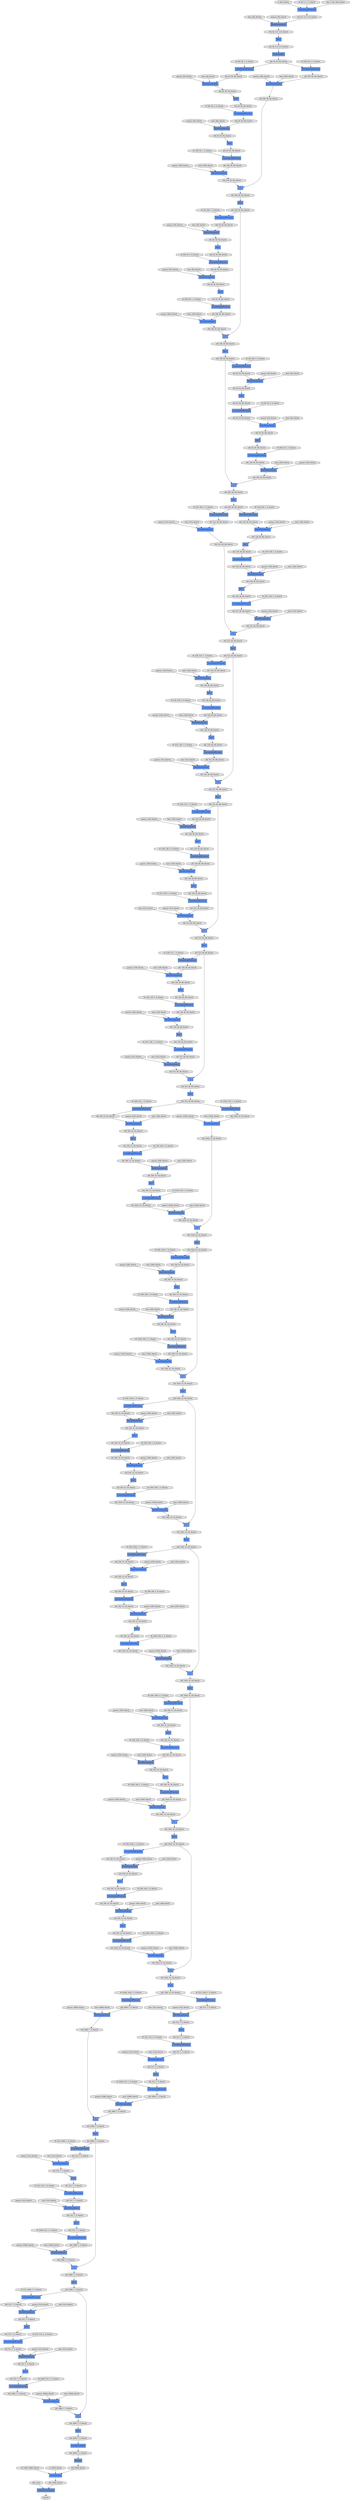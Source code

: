 digraph graphname{rankdir=TB;47402238967888 [label="(64, 512, 28, 28), float32",shape="octagon",fillcolor="#E0E0E0",style="filled"];47402238836816 [label="(64, 512, 28, 28), float32",shape="octagon",fillcolor="#E0E0E0",style="filled"];47402238967952 [label="(64, 256, 14, 14), float32",shape="octagon",fillcolor="#E0E0E0",style="filled"];47402238836880 [label="(64, 128, 28, 28), float32",shape="octagon",fillcolor="#E0E0E0",style="filled"];47400893317328 [label="W: (512, 2048, 1, 1), float32",shape="octagon",fillcolor="#E0E0E0",style="filled"];47402238836944 [label="BatchNormalization",shape="record",fillcolor="#6495ED",style="filled"];47400550269136 [label="W: (512, 256, 1, 1), float32",shape="octagon",fillcolor="#E0E0E0",style="filled"];47400893153552 [label="beta: (512), float32",shape="octagon",fillcolor="#E0E0E0",style="filled"];47402238968144 [label="(64, 512, 28, 28), float32",shape="octagon",fillcolor="#E0E0E0",style="filled"];47402238837072 [label="(64, 128, 28, 28), float32",shape="octagon",fillcolor="#E0E0E0",style="filled"];47402239132048 [label="BatchNormalization",shape="record",fillcolor="#6495ED",style="filled"];47402239132112 [label="(64, 512, 7, 7), float32",shape="octagon",fillcolor="#E0E0E0",style="filled"];47402238837200 [label="ReLU",shape="record",fillcolor="#6495ED",style="filled"];47402238837264 [label="(64, 512, 28, 28), float32",shape="octagon",fillcolor="#E0E0E0",style="filled"];47402239132240 [label="Convolution2DFunction",shape="record",fillcolor="#6495ED",style="filled"];47402189685328 [label="ReLU",shape="record",fillcolor="#6495ED",style="filled"];47402239132368 [label="(64, 512, 7, 7), float32",shape="octagon",fillcolor="#E0E0E0",style="filled"];47400893317840 [label="gamma: (512), float32",shape="octagon",fillcolor="#E0E0E0",style="filled"];47400550269648 [label="gamma: (512), float32",shape="octagon",fillcolor="#E0E0E0",style="filled"];47402238968592 [label="BatchNormalization",shape="record",fillcolor="#6495ED",style="filled"];47400893154064 [label="W: (128, 512, 1, 1), float32",shape="octagon",fillcolor="#E0E0E0",style="filled"];47402238771984 [label="(64, 256, 56, 56), float32",shape="octagon",fillcolor="#E0E0E0",style="filled"];47402238968656 [label="(64, 256, 14, 14), float32",shape="octagon",fillcolor="#E0E0E0",style="filled"];47402238837584 [label="BatchNormalization",shape="record",fillcolor="#6495ED",style="filled"];47402238772048 [label="BatchNormalization",shape="record",fillcolor="#6495ED",style="filled"];47402238968784 [label="Convolution2DFunction",shape="record",fillcolor="#6495ED",style="filled"];47402238837712 [label="(64, 512, 28, 28), float32",shape="octagon",fillcolor="#E0E0E0",style="filled"];47402238772176 [label="(64, 64, 56, 56), float32",shape="octagon",fillcolor="#E0E0E0",style="filled"];47400893318160 [label="beta: (512), float32",shape="octagon",fillcolor="#E0E0E0",style="filled"];47402238837776 [label="(64, 128, 28, 28), float32",shape="octagon",fillcolor="#E0E0E0",style="filled"];47400550269968 [label="beta: (512), float32",shape="octagon",fillcolor="#E0E0E0",style="filled"];47402238772240 [label="(64, 256, 56, 56), float32",shape="octagon",fillcolor="#E0E0E0",style="filled"];47402238968912 [label="(64, 256, 14, 14), float32",shape="octagon",fillcolor="#E0E0E0",style="filled"];47402238837840 [label="BatchNormalization",shape="record",fillcolor="#6495ED",style="filled"];47402238772304 [label="(64, 256, 56, 56), float32",shape="octagon",fillcolor="#E0E0E0",style="filled"];47402239132816 [label="(64, 512, 7, 7), float32",shape="octagon",fillcolor="#E0E0E0",style="filled"];47400893154576 [label="gamma: (128), float32",shape="octagon",fillcolor="#E0E0E0",style="filled"];47400893318480 [label="W: (512, 512, 3, 3), float32",shape="octagon",fillcolor="#E0E0E0",style="filled"];47402238838096 [label="Convolution2DFunction",shape="record",fillcolor="#6495ED",style="filled"];47402238772624 [label="ReLU",shape="record",fillcolor="#6495ED",style="filled"];47402238838160 [label="(64, 512, 28, 28), float32",shape="octagon",fillcolor="#E0E0E0",style="filled"];47402238969296 [label="ReLU",shape="record",fillcolor="#6495ED",style="filled"];47402238838224 [label="ReLU",shape="record",fillcolor="#6495ED",style="filled"];47402238969360 [label="(64, 256, 14, 14), float32",shape="octagon",fillcolor="#E0E0E0",style="filled"];47400550270480 [label="W: (128, 512, 1, 1), float32",shape="octagon",fillcolor="#E0E0E0",style="filled"];47402238838288 [label="(64, 512, 28, 28), float32",shape="octagon",fillcolor="#E0E0E0",style="filled"];47400893154896 [label="beta: (128), float32",shape="octagon",fillcolor="#E0E0E0",style="filled"];47402238772816 [label="BatchNormalization",shape="record",fillcolor="#6495ED",style="filled"];47402238838416 [label="Convolution2DFunction",shape="record",fillcolor="#6495ED",style="filled"];47402238772880 [label="(64, 64, 56, 56), float32",shape="octagon",fillcolor="#E0E0E0",style="filled"];47402238838480 [label="(64, 512, 28, 28), float32",shape="octagon",fillcolor="#E0E0E0",style="filled"];47402238772944 [label="Convolution2DFunction",shape="record",fillcolor="#6495ED",style="filled"];47402239133456 [label="BatchNormalization",shape="record",fillcolor="#6495ED",style="filled"];47402238838544 [label="Convolution2DFunction",shape="record",fillcolor="#6495ED",style="filled"];47402238773008 [label="BatchNormalization",shape="record",fillcolor="#6495ED",style="filled"];47402239133520 [label="(64, 512, 7, 7), float32",shape="octagon",fillcolor="#E0E0E0",style="filled"];47400893318992 [label="gamma: (512), float32",shape="octagon",fillcolor="#E0E0E0",style="filled"];47402238969744 [label="ReLU",shape="record",fillcolor="#6495ED",style="filled"];47400893155216 [label="W: (128, 128, 3, 3), float32",shape="octagon",fillcolor="#E0E0E0",style="filled"];47402238773200 [label="ReLU",shape="record",fillcolor="#6495ED",style="filled"];47400550270992 [label="gamma: (128), float32",shape="octagon",fillcolor="#E0E0E0",style="filled"];47402238773264 [label="(64, 128, 28, 28), float32",shape="octagon",fillcolor="#E0E0E0",style="filled"];47402239133776 [label="(64, 512, 7, 7), float32",shape="octagon",fillcolor="#E0E0E0",style="filled"];47402238511184 [label="ReLU",shape="record",fillcolor="#6495ED",style="filled"];47400893319312 [label="beta: (512), float32",shape="octagon",fillcolor="#E0E0E0",style="filled"];47402238773392 [label="ReLU",shape="record",fillcolor="#6495ED",style="filled"];47402238970000 [label="BatchNormalization",shape="record",fillcolor="#6495ED",style="filled"];47402238838928 [label="(64, 128, 28, 28), float32",shape="octagon",fillcolor="#E0E0E0",style="filled"];47402238970064 [label="(64, 256, 14, 14), float32",shape="octagon",fillcolor="#E0E0E0",style="filled"];47402238838992 [label="ReLU",shape="record",fillcolor="#6495ED",style="filled"];47402238773456 [label="Convolution2DFunction",shape="record",fillcolor="#6495ED",style="filled"];47402238839056 [label="(64, 128, 28, 28), float32",shape="octagon",fillcolor="#E0E0E0",style="filled"];47402238773520 [label="(64, 256, 56, 56), float32",shape="octagon",fillcolor="#E0E0E0",style="filled"];47402238970192 [label="Convolution2DFunction",shape="record",fillcolor="#6495ED",style="filled"];47400550271312 [label="beta: (128), float32",shape="octagon",fillcolor="#E0E0E0",style="filled"];47402239134096 [label="ReLU",shape="record",fillcolor="#6495ED",style="filled"];47400893155728 [label="gamma: (128), float32",shape="octagon",fillcolor="#E0E0E0",style="filled"];47402238839184 [label="(64, 128, 28, 28), float32",shape="octagon",fillcolor="#E0E0E0",style="filled"];47402239134160 [label="(64, 2048, 7, 7), float32",shape="octagon",fillcolor="#E0E0E0",style="filled"];47400893319632 [label="W: (2048, 512, 1, 1), float32",shape="octagon",fillcolor="#E0E0E0",style="filled"];47402238970320 [label="(64, 256, 14, 14), float32",shape="octagon",fillcolor="#E0E0E0",style="filled"];47402238839248 [label="_ + _",shape="record",fillcolor="#6495ED",style="filled"];47402238839312 [label="ReLU",shape="record",fillcolor="#6495ED",style="filled"];47402239134288 [label="(64, 2048, 7, 7), float32",shape="octagon",fillcolor="#E0E0E0",style="filled"];47402238839376 [label="BatchNormalization",shape="record",fillcolor="#6495ED",style="filled"];47400550271632 [label="W: (128, 128, 3, 3), float32",shape="octagon",fillcolor="#E0E0E0",style="filled"];47400893156048 [label="beta: (128), float32",shape="octagon",fillcolor="#E0E0E0",style="filled"];47402238970640 [label="BatchNormalization",shape="record",fillcolor="#6495ED",style="filled"];47402238774032 [label="BatchNormalization",shape="record",fillcolor="#6495ED",style="filled"];47402238970704 [label="(64, 1024, 14, 14), float32",shape="octagon",fillcolor="#E0E0E0",style="filled"];47402238839632 [label="Convolution2DFunction",shape="record",fillcolor="#6495ED",style="filled"];47402238774096 [label="(64, 64, 56, 56), float32",shape="octagon",fillcolor="#E0E0E0",style="filled"];47402238839696 [label="(64, 128, 28, 28), float32",shape="octagon",fillcolor="#E0E0E0",style="filled"];47402238774160 [label="BatchNormalization",shape="record",fillcolor="#6495ED",style="filled"];47400893320144 [label="gamma: (2048), float32",shape="octagon",fillcolor="#E0E0E0",style="filled"];47402238839760 [label="(64, 512, 28, 28), float32",shape="octagon",fillcolor="#E0E0E0",style="filled"];47402238970896 [label="Convolution2DFunction",shape="record",fillcolor="#6495ED",style="filled"];47400893156368 [label="W: (512, 128, 1, 1), float32",shape="octagon",fillcolor="#E0E0E0",style="filled"];47402238839824 [label="(64, 128, 28, 28), float32",shape="octagon",fillcolor="#E0E0E0",style="filled"];47402238774288 [label="Convolution2DFunction",shape="record",fillcolor="#6495ED",style="filled"];47402239134864 [label="(64, 2048, 7, 7), float32",shape="octagon",fillcolor="#E0E0E0",style="filled"];47402238839952 [label="(64, 512, 28, 28), float32",shape="octagon",fillcolor="#E0E0E0",style="filled"];47400550272144 [label="gamma: (128), float32",shape="octagon",fillcolor="#E0E0E0",style="filled"];47402238774416 [label="(64, 128, 28, 28), float32",shape="octagon",fillcolor="#E0E0E0",style="filled"];47402238971088 [label="Convolution2DFunction",shape="record",fillcolor="#6495ED",style="filled"];47402238840016 [label="ReLU",shape="record",fillcolor="#6495ED",style="filled"];47400893320464 [label="beta: (2048), float32",shape="octagon",fillcolor="#E0E0E0",style="filled"];47402238840080 [label="BatchNormalization",shape="record",fillcolor="#6495ED",style="filled"];47402238774608 [label="_ + _",shape="record",fillcolor="#6495ED",style="filled"];47402238774672 [label="(64, 128, 28, 28), float32",shape="octagon",fillcolor="#E0E0E0",style="filled"];47402238971344 [label="ReLU",shape="record",fillcolor="#6495ED",style="filled"];47400550272464 [label="beta: (128), float32",shape="octagon",fillcolor="#E0E0E0",style="filled"];47402238971408 [label="(64, 1024, 14, 14), float32",shape="octagon",fillcolor="#E0E0E0",style="filled"];47400893156880 [label="gamma: (512), float32",shape="octagon",fillcolor="#E0E0E0",style="filled"];47402238840336 [label="Convolution2DFunction",shape="record",fillcolor="#6495ED",style="filled"];47402238840400 [label="(64, 512, 28, 28), float32",shape="octagon",fillcolor="#E0E0E0",style="filled"];47402238774864 [label="(64, 64, 56, 56), float32",shape="octagon",fillcolor="#E0E0E0",style="filled"];47402238971536 [label="(64, 1024, 14, 14), float32",shape="octagon",fillcolor="#E0E0E0",style="filled"];47402238774928 [label="(64, 128, 28, 28), float32",shape="octagon",fillcolor="#E0E0E0",style="filled"];47402239135440 [label="(64, 2048, 7, 7), float32",shape="octagon",fillcolor="#E0E0E0",style="filled"];47402238971600 [label="_ + _",shape="record",fillcolor="#6495ED",style="filled"];47402238840528 [label="(64, 128, 28, 28), float32",shape="octagon",fillcolor="#E0E0E0",style="filled"];47402238774992 [label="ReLU",shape="record",fillcolor="#6495ED",style="filled"];47400893320976 [label="W: (512, 2048, 1, 1), float32",shape="octagon",fillcolor="#E0E0E0",style="filled"];47402238840592 [label="ReLU",shape="record",fillcolor="#6495ED",style="filled"];47400550272784 [label="W: (512, 128, 1, 1), float32",shape="octagon",fillcolor="#E0E0E0",style="filled"];47402238971728 [label="BatchNormalization",shape="record",fillcolor="#6495ED",style="filled"];47400893157200 [label="beta: (512), float32",shape="octagon",fillcolor="#E0E0E0",style="filled"];47402238840656 [label="(64, 512, 28, 28), float32",shape="octagon",fillcolor="#E0E0E0",style="filled"];47402239135632 [label="(64, 2048, 1, 1), float32",shape="octagon",fillcolor="#E0E0E0",style="filled"];47402238840720 [label="Convolution2DFunction",shape="record",fillcolor="#6495ED",style="filled"];47402238775184 [label="(64, 64, 56, 56), float32",shape="octagon",fillcolor="#E0E0E0",style="filled"];47402238840784 [label="_ + _",shape="record",fillcolor="#6495ED",style="filled"];47400893255760 [label="W: (256, 1024, 1, 1), float32",shape="octagon",fillcolor="#E0E0E0",style="filled"];47402239070352 [label="(64, 256, 14, 14), float32",shape="octagon",fillcolor="#E0E0E0",style="filled"];47402239037712 [label="(64, 1024, 14, 14), float32",shape="octagon",fillcolor="#E0E0E0",style="filled"];47402239070608 [label="(64, 256, 14, 14), float32",shape="octagon",fillcolor="#E0E0E0",style="filled"];47402239037840 [label="(64, 1024, 14, 14), float32",shape="octagon",fillcolor="#E0E0E0",style="filled"];47400893190544 [label="gamma: (1024), float32",shape="octagon",fillcolor="#E0E0E0",style="filled"];47400893256272 [label="gamma: (256), float32",shape="octagon",fillcolor="#E0E0E0",style="filled"];47400893190864 [label="beta: (1024), float32",shape="octagon",fillcolor="#E0E0E0",style="filled"];47402239070992 [label="(64, 1024, 14, 14), float32",shape="octagon",fillcolor="#E0E0E0",style="filled"];47402239071120 [label="(64, 1024, 14, 14), float32",shape="octagon",fillcolor="#E0E0E0",style="filled"];47400893256592 [label="beta: (256), float32",shape="octagon",fillcolor="#E0E0E0",style="filled"];47402239071184 [label="ReLU",shape="record",fillcolor="#6495ED",style="filled"];47402239038416 [label="(64, 1024, 14, 14), float32",shape="octagon",fillcolor="#E0E0E0",style="filled"];47402239071312 [label="BatchNormalization",shape="record",fillcolor="#6495ED",style="filled"];47402239071376 [label="BatchNormalization",shape="record",fillcolor="#6495ED",style="filled"];47400893256912 [label="W: (256, 256, 3, 3), float32",shape="octagon",fillcolor="#E0E0E0",style="filled"];47400893191376 [label="W: (256, 1024, 1, 1), float32",shape="octagon",fillcolor="#E0E0E0",style="filled"];47402239071632 [label="BatchNormalization",shape="record",fillcolor="#6495ED",style="filled"];47402239071696 [label="(64, 1024, 14, 14), float32",shape="octagon",fillcolor="#E0E0E0",style="filled"];47402239038928 [label="ReLU",shape="record",fillcolor="#6495ED",style="filled"];47402239038992 [label="(64, 1024, 14, 14), float32",shape="octagon",fillcolor="#E0E0E0",style="filled"];47402239039120 [label="Convolution2DFunction",shape="record",fillcolor="#6495ED",style="filled"];47400893257424 [label="gamma: (256), float32",shape="octagon",fillcolor="#E0E0E0",style="filled"];47400893191888 [label="gamma: (256), float32",shape="octagon",fillcolor="#E0E0E0",style="filled"];47402239039248 [label="(64, 256, 14, 14), float32",shape="octagon",fillcolor="#E0E0E0",style="filled"];47402239072208 [label="Convolution2DFunction",shape="record",fillcolor="#6495ED",style="filled"];47402239072272 [label="(64, 1024, 14, 14), float32",shape="octagon",fillcolor="#E0E0E0",style="filled"];47400893257744 [label="beta: (256), float32",shape="octagon",fillcolor="#E0E0E0",style="filled"];47400893192208 [label="beta: (256), float32",shape="octagon",fillcolor="#E0E0E0",style="filled"];47402239039632 [label="BatchNormalization",shape="record",fillcolor="#6495ED",style="filled"];47402239072464 [label="(64, 256, 14, 14), float32",shape="octagon",fillcolor="#E0E0E0",style="filled"];47400893192528 [label="W: (256, 256, 3, 3), float32",shape="octagon",fillcolor="#E0E0E0",style="filled"];47400893258064 [label="W: (1024, 256, 1, 1), float32",shape="octagon",fillcolor="#E0E0E0",style="filled"];47402239039888 [label="Convolution2DFunction",shape="record",fillcolor="#6495ED",style="filled"];47402239039952 [label="(64, 256, 14, 14), float32",shape="octagon",fillcolor="#E0E0E0",style="filled"];47402239072784 [label="Convolution2DFunction",shape="record",fillcolor="#6495ED",style="filled"];47402239040080 [label="_ + _",shape="record",fillcolor="#6495ED",style="filled"];47402239040208 [label="(64, 256, 14, 14), float32",shape="octagon",fillcolor="#E0E0E0",style="filled"];47402239073040 [label="ReLU",shape="record",fillcolor="#6495ED",style="filled"];47402239073104 [label="(64, 256, 14, 14), float32",shape="octagon",fillcolor="#E0E0E0",style="filled"];47400893258576 [label="gamma: (1024), float32",shape="octagon",fillcolor="#E0E0E0",style="filled"];47400893193040 [label="gamma: (256), float32",shape="octagon",fillcolor="#E0E0E0",style="filled"];47402239073232 [label="_ + _",shape="record",fillcolor="#6495ED",style="filled"];47402239073360 [label="(64, 256, 14, 14), float32",shape="octagon",fillcolor="#E0E0E0",style="filled"];47402239040592 [label="ReLU",shape="record",fillcolor="#6495ED",style="filled"];47400893258896 [label="beta: (1024), float32",shape="octagon",fillcolor="#E0E0E0",style="filled"];47402239040656 [label="(64, 256, 14, 14), float32",shape="octagon",fillcolor="#E0E0E0",style="filled"];47400893193360 [label="beta: (256), float32",shape="octagon",fillcolor="#E0E0E0",style="filled"];47402239073744 [label="ReLU",shape="record",fillcolor="#6495ED",style="filled"];47400893193680 [label="W: (1024, 256, 1, 1), float32",shape="octagon",fillcolor="#E0E0E0",style="filled"];47402239073808 [label="(64, 256, 14, 14), float32",shape="octagon",fillcolor="#E0E0E0",style="filled"];47402239041040 [label="BatchNormalization",shape="record",fillcolor="#6495ED",style="filled"];47400893259472 [label="W: (256, 1024, 1, 1), float32",shape="octagon",fillcolor="#E0E0E0",style="filled"];47402239041296 [label="Convolution2DFunction",shape="record",fillcolor="#6495ED",style="filled"];47402239041360 [label="(64, 256, 14, 14), float32",shape="octagon",fillcolor="#E0E0E0",style="filled"];47402239074192 [label="Convolution2DFunction",shape="record",fillcolor="#6495ED",style="filled"];47400893194192 [label="gamma: (1024), float32",shape="octagon",fillcolor="#E0E0E0",style="filled"];47400550146256 [label="beta: (64), float32",shape="octagon",fillcolor="#E0E0E0",style="filled"];47402238943632 [label="(64, 128, 28, 28), float32",shape="octagon",fillcolor="#E0E0E0",style="filled"];47402238943760 [label="(64, 128, 28, 28), float32",shape="octagon",fillcolor="#E0E0E0",style="filled"];47402238943888 [label="(64, 128, 28, 28), float32",shape="octagon",fillcolor="#E0E0E0",style="filled"];47400550146832 [label="W: (64, 64, 1, 1), float32",shape="octagon",fillcolor="#E0E0E0",style="filled"];47402238944336 [label="BatchNormalization",shape="record",fillcolor="#6495ED",style="filled"];47402238944400 [label="(64, 128, 28, 28), float32",shape="octagon",fillcolor="#E0E0E0",style="filled"];47400550147216 [label="gamma: (64), float32",shape="octagon",fillcolor="#E0E0E0",style="filled"];47402238944464 [label="(64, 512, 28, 28), float32",shape="octagon",fillcolor="#E0E0E0",style="filled"];47402238944528 [label="(64, 128, 28, 28), float32",shape="octagon",fillcolor="#E0E0E0",style="filled"];47402238944656 [label="(64, 512, 28, 28), float32",shape="octagon",fillcolor="#E0E0E0",style="filled"];47402238944720 [label="BatchNormalization",shape="record",fillcolor="#6495ED",style="filled"];47400550147536 [label="beta: (64), float32",shape="octagon",fillcolor="#E0E0E0",style="filled"];47402238944784 [label="BatchNormalization",shape="record",fillcolor="#6495ED",style="filled"];47400327030352 [label="LinearFunction",shape="record",fillcolor="#6495ED",style="filled"];47402238945040 [label="Convolution2DFunction",shape="record",fillcolor="#6495ED",style="filled"];47400550147856 [label="W: (64, 64, 3, 3), float32",shape="octagon",fillcolor="#E0E0E0",style="filled"];47402238945104 [label="(64, 512, 28, 28), float32",shape="octagon",fillcolor="#E0E0E0",style="filled"];47402238945232 [label="(64, 128, 28, 28), float32",shape="octagon",fillcolor="#E0E0E0",style="filled"];47402238945296 [label="Convolution2DFunction",shape="record",fillcolor="#6495ED",style="filled"];47402238945360 [label="(64, 512, 28, 28), float32",shape="octagon",fillcolor="#E0E0E0",style="filled"];47402238945488 [label="ReLU",shape="record",fillcolor="#6495ED",style="filled"];47402238945552 [label="Convolution2DFunction",shape="record",fillcolor="#6495ED",style="filled"];47400550148368 [label="gamma: (64), float32",shape="octagon",fillcolor="#E0E0E0",style="filled"];47402238945808 [label="Convolution2DFunction",shape="record",fillcolor="#6495ED",style="filled"];47402238945872 [label="(64, 128, 28, 28), float32",shape="octagon",fillcolor="#E0E0E0",style="filled"];47400550148688 [label="beta: (64), float32",shape="octagon",fillcolor="#E0E0E0",style="filled"];47402238945936 [label="ReLU",shape="record",fillcolor="#6495ED",style="filled"];47402238946000 [label="(64, 128, 28, 28), float32",shape="octagon",fillcolor="#E0E0E0",style="filled"];47402238946128 [label="(64, 128, 28, 28), float32",shape="octagon",fillcolor="#E0E0E0",style="filled"];47402238946192 [label="_ + _",shape="record",fillcolor="#6495ED",style="filled"];47400550149008 [label="W: (256, 64, 1, 1), float32",shape="octagon",fillcolor="#E0E0E0",style="filled"];47402238946320 [label="BatchNormalization",shape="record",fillcolor="#6495ED",style="filled"];47402238946576 [label="Convolution2DFunction",shape="record",fillcolor="#6495ED",style="filled"];47402238946640 [label="(64, 128, 28, 28), float32",shape="octagon",fillcolor="#E0E0E0",style="filled"];47402238946704 [label="(64, 512, 28, 28), float32",shape="octagon",fillcolor="#E0E0E0",style="filled"];47400550149520 [label="gamma: (256), float32",shape="octagon",fillcolor="#E0E0E0",style="filled"];47402238946768 [label="(64, 128, 28, 28), float32",shape="octagon",fillcolor="#E0E0E0",style="filled"];47402238946896 [label="(64, 512, 28, 28), float32",shape="octagon",fillcolor="#E0E0E0",style="filled"];47402238946960 [label="_ + _",shape="record",fillcolor="#6495ED",style="filled"];47402238947024 [label="ReLU",shape="record",fillcolor="#6495ED",style="filled"];47400550149840 [label="beta: (256), float32",shape="octagon",fillcolor="#E0E0E0",style="filled"];47402238947280 [label="BatchNormalization",shape="record",fillcolor="#6495ED",style="filled"];47402239111312 [label="_ + _",shape="record",fillcolor="#6495ED",style="filled"];47402239013008 [label="(64, 1024, 14, 14), float32",shape="octagon",fillcolor="#E0E0E0",style="filled"];47402239111376 [label="(64, 512, 7, 7), float32",shape="octagon",fillcolor="#E0E0E0",style="filled"];47400550248656 [label="beta: (256), float32",shape="octagon",fillcolor="#E0E0E0",style="filled"];47402189795536 [label="BatchNormalization",shape="record",fillcolor="#6495ED",style="filled"];47400893296912 [label="beta: (512), float32",shape="octagon",fillcolor="#E0E0E0",style="filled"];47402189795600 [label="Convolution2DFunction",shape="record",fillcolor="#6495ED",style="filled"];47402239111504 [label="Convolution2DFunction",shape="record",fillcolor="#6495ED",style="filled"];47402189762896 [label="ReLU",shape="record",fillcolor="#6495ED",style="filled"];47402239111632 [label="(64, 512, 7, 7), float32",shape="octagon",fillcolor="#E0E0E0",style="filled"];47400893297232 [label="W: (512, 512, 3, 3), float32",shape="octagon",fillcolor="#E0E0E0",style="filled"];47402189795920 [label="(64, 256, 56, 56), float32",shape="octagon",fillcolor="#E0E0E0",style="filled"];47402189795984 [label="(64, 64, 56, 56), float32",shape="octagon",fillcolor="#E0E0E0",style="filled"];47402239013584 [label="(64, 1024, 14, 14), float32",shape="octagon",fillcolor="#E0E0E0",style="filled"];47400550249232 [label="W: (128, 256, 1, 1), float32",shape="octagon",fillcolor="#E0E0E0",style="filled"];47402189763344 [label="(64, 64, 56, 56), float32",shape="octagon",fillcolor="#E0E0E0",style="filled"];47402189796176 [label="Convolution2DFunction",shape="record",fillcolor="#6495ED",style="filled"];47402189763408 [label="(64, 64, 56, 56), float32",shape="octagon",fillcolor="#E0E0E0",style="filled"];47402239112080 [label="(64, 512, 7, 7), float32",shape="octagon",fillcolor="#E0E0E0",style="filled"];47402189796240 [label="_ + _",shape="record",fillcolor="#6495ED",style="filled"];47402189763472 [label="(64, 64, 56, 56), float32",shape="octagon",fillcolor="#E0E0E0",style="filled"];47402189763536 [label="(64, 64, 56, 56), float32",shape="octagon",fillcolor="#E0E0E0",style="filled"];47402189763600 [label="(64, 256, 56, 56), float32",shape="octagon",fillcolor="#E0E0E0",style="filled"];47400893297744 [label="gamma: (512), float32",shape="octagon",fillcolor="#E0E0E0",style="filled"];47402189796496 [label="Convolution2DFunction",shape="record",fillcolor="#6495ED",style="filled"];47402189763728 [label="BatchNormalization",shape="record",fillcolor="#6495ED",style="filled"];47402239014096 [label="ReLU",shape="record",fillcolor="#6495ED",style="filled"];47402239014160 [label="(64, 1024, 14, 14), float32",shape="octagon",fillcolor="#E0E0E0",style="filled"];47400550249744 [label="gamma: (128), float32",shape="octagon",fillcolor="#E0E0E0",style="filled"];47402189796688 [label="(64, 256, 56, 56), float32",shape="octagon",fillcolor="#E0E0E0",style="filled"];47400893298064 [label="beta: (512), float32",shape="octagon",fillcolor="#E0E0E0",style="filled"];47402239014288 [label="Convolution2DFunction",shape="record",fillcolor="#6495ED",style="filled"];47402189796752 [label="BatchNormalization",shape="record",fillcolor="#6495ED",style="filled"];47402189764048 [label="BatchNormalization",shape="record",fillcolor="#6495ED",style="filled"];47402239112720 [label="BatchNormalization",shape="record",fillcolor="#6495ED",style="filled"];47402239014416 [label="(64, 256, 14, 14), float32",shape="octagon",fillcolor="#E0E0E0",style="filled"];47402189764176 [label="Reshape",shape="record",fillcolor="#6495ED",style="filled"];47402239112784 [label="(64, 512, 7, 7), float32",shape="octagon",fillcolor="#E0E0E0",style="filled"];47400550250064 [label="beta: (128), float32",shape="octagon",fillcolor="#E0E0E0",style="filled"];47402189796944 [label="(64, 64, 56, 56), float32",shape="octagon",fillcolor="#E0E0E0",style="filled"];47400893298384 [label="W: (2048, 512, 1, 1), float32",shape="octagon",fillcolor="#E0E0E0",style="filled"];47402189797072 [label="(64, 256, 56, 56), float32",shape="octagon",fillcolor="#E0E0E0",style="filled"];47402189764304 [label="(64, 256, 56, 56), float32",shape="octagon",fillcolor="#E0E0E0",style="filled"];47402189764368 [label="(64, 256, 56, 56), float32",shape="octagon",fillcolor="#E0E0E0",style="filled"];47402239113040 [label="(64, 512, 7, 7), float32",shape="octagon",fillcolor="#E0E0E0",style="filled"];47402239014800 [label="ReLU",shape="record",fillcolor="#6495ED",style="filled"];47400550250384 [label="W: (128, 128, 3, 3), float32",shape="octagon",fillcolor="#E0E0E0",style="filled"];47402189797264 [label="(64, 64, 56, 56), float32",shape="octagon",fillcolor="#E0E0E0",style="filled"];47402189764496 [label="(64, 256, 56, 56), float32",shape="octagon",fillcolor="#E0E0E0",style="filled"];47402189797328 [label="BatchNormalization",shape="record",fillcolor="#6495ED",style="filled"];47402189764560 [label="_ + _",shape="record",fillcolor="#6495ED",style="filled"];47402189797392 [label="(64, 64, 56, 56), float32",shape="octagon",fillcolor="#E0E0E0",style="filled"];47402189764624 [label="_ + _",shape="record",fillcolor="#6495ED",style="filled"];47402239113360 [label="ReLU",shape="record",fillcolor="#6495ED",style="filled"];47402239015056 [label="BatchNormalization",shape="record",fillcolor="#6495ED",style="filled"];47402189797520 [label="(64, 64, 56, 56), float32",shape="octagon",fillcolor="#E0E0E0",style="filled"];47402239113424 [label="(64, 2048, 7, 7), float32",shape="octagon",fillcolor="#E0E0E0",style="filled"];47400893298896 [label="gamma: (2048), float32",shape="octagon",fillcolor="#E0E0E0",style="filled"];47402239015120 [label="(64, 256, 14, 14), float32",shape="octagon",fillcolor="#E0E0E0",style="filled"];47402239113552 [label="(64, 2048, 7, 7), float32",shape="octagon",fillcolor="#E0E0E0",style="filled"];47402239015248 [label="ReLU",shape="record",fillcolor="#6495ED",style="filled"];47402189797712 [label="(64, 256, 56, 56), float32",shape="octagon",fillcolor="#E0E0E0",style="filled"];47402239113616 [label="ReLU",shape="record",fillcolor="#6495ED",style="filled"];47400550250896 [label="gamma: (128), float32",shape="octagon",fillcolor="#E0E0E0",style="filled"];47402239015376 [label="(64, 256, 14, 14), float32",shape="octagon",fillcolor="#E0E0E0",style="filled"];47400893299216 [label="beta: (2048), float32",shape="octagon",fillcolor="#E0E0E0",style="filled"];47402189797904 [label="ReLU",shape="record",fillcolor="#6495ED",style="filled"];47402239113808 [label="BatchNormalization",shape="record",fillcolor="#6495ED",style="filled"];47402189797968 [label="(64, 256, 56, 56), float32",shape="octagon",fillcolor="#E0E0E0",style="filled"];47402189765264 [label="Convolution2DFunction",shape="record",fillcolor="#6495ED",style="filled"];47400550251216 [label="beta: (128), float32",shape="octagon",fillcolor="#E0E0E0",style="filled"];47402189798096 [label="Convolution2DFunction",shape="record",fillcolor="#6495ED",style="filled"];47400550054672 [label="b: (64), float32",shape="octagon",fillcolor="#E0E0E0",style="filled"];47402239015760 [label="BatchNormalization",shape="record",fillcolor="#6495ED",style="filled"];47402239114064 [label="Convolution2DFunction",shape="record",fillcolor="#6495ED",style="filled"];47400893299536 [label="W: (2048, 1024, 1, 1), float32",shape="octagon",fillcolor="#E0E0E0",style="filled"];47402189765456 [label="BatchNormalization",shape="record",fillcolor="#6495ED",style="filled"];47402239114128 [label="(64, 2048, 7, 7), float32",shape="octagon",fillcolor="#E0E0E0",style="filled"];47402239015824 [label="(64, 256, 14, 14), float32",shape="octagon",fillcolor="#E0E0E0",style="filled"];47400550251536 [label="W: (512, 128, 1, 1), float32",shape="octagon",fillcolor="#E0E0E0",style="filled"];47402189798416 [label="Convolution2DFunction",shape="record",fillcolor="#6495ED",style="filled"];47402189798480 [label="ReLU",shape="record",fillcolor="#6495ED",style="filled"];47402189765712 [label="BatchNormalization",shape="record",fillcolor="#6495ED",style="filled"];47402189798544 [label="ReLU",shape="record",fillcolor="#6495ED",style="filled"];47402189798608 [label="ReLU",shape="record",fillcolor="#6495ED",style="filled"];47402189765840 [label="Convolution2DFunction",shape="record",fillcolor="#6495ED",style="filled"];47400550055120 [label="W: (64, 3, 7, 7), float32",shape="octagon",fillcolor="#E0E0E0",style="filled"];47402239016208 [label="BatchNormalization",shape="record",fillcolor="#6495ED",style="filled"];47402189798672 [label="(64, 64, 56, 56), float32",shape="octagon",fillcolor="#E0E0E0",style="filled"];47402189765904 [label="(64, 64, 56, 56), float32",shape="octagon",fillcolor="#E0E0E0",style="filled"];47400893300048 [label="gamma: (2048), float32",shape="octagon",fillcolor="#E0E0E0",style="filled"];47402239114640 [label="SoftmaxCrossEntropy",shape="record",fillcolor="#6495ED",style="filled"];47402239114704 [label="(64, 2048, 7, 7), float32",shape="octagon",fillcolor="#E0E0E0",style="filled"];47402189766096 [label="ReLU",shape="record",fillcolor="#6495ED",style="filled"];47402239016464 [label="Convolution2DFunction",shape="record",fillcolor="#6495ED",style="filled"];47400550252048 [label="gamma: (512), float32",shape="octagon",fillcolor="#E0E0E0",style="filled"];47402239114832 [label="Convolution2DFunction",shape="record",fillcolor="#6495ED",style="filled"];47402239016528 [label="(64, 256, 14, 14), float32",shape="octagon",fillcolor="#E0E0E0",style="filled"];47400893300368 [label="beta: (2048), float32",shape="octagon",fillcolor="#E0E0E0",style="filled"];47402189766288 [label="(64, 64, 56, 56), float32",shape="octagon",fillcolor="#E0E0E0",style="filled"];47402239114960 [label="(64, 512, 7, 7), float32",shape="octagon",fillcolor="#E0E0E0",style="filled"];47402239016656 [label="_ + _",shape="record",fillcolor="#6495ED",style="filled"];47402189766352 [label="Convolution2DFunction",shape="record",fillcolor="#6495ED",style="filled"];47402189766416 [label="(64), int32",shape="octagon",fillcolor="#E0E0E0",style="filled"];47402189799184 [label="Convolution2DFunction",shape="record",fillcolor="#6495ED",style="filled"];47402239016784 [label="(64, 256, 14, 14), float32",shape="octagon",fillcolor="#E0E0E0",style="filled"];47400550252368 [label="beta: (512), float32",shape="octagon",fillcolor="#E0E0E0",style="filled"];47400550055760 [label="gamma: (64), float32",shape="octagon",fillcolor="#E0E0E0",style="filled"];47402189766608 [label="(64, 256, 56, 56), float32",shape="octagon",fillcolor="#E0E0E0",style="filled"];47400550285648 [label="gamma: (512), float32",shape="octagon",fillcolor="#E0E0E0",style="filled"];47400550285968 [label="beta: (512), float32",shape="octagon",fillcolor="#E0E0E0",style="filled"];47400550286480 [label="W: (128, 512, 1, 1), float32",shape="octagon",fillcolor="#E0E0E0",style="filled"];47400550286992 [label="gamma: (128), float32",shape="octagon",fillcolor="#E0E0E0",style="filled"];47400550287312 [label="beta: (128), float32",shape="octagon",fillcolor="#E0E0E0",style="filled"];47400550287632 [label="W: (128, 128, 3, 3), float32",shape="octagon",fillcolor="#E0E0E0",style="filled"];47400550288144 [label="gamma: (128), float32",shape="octagon",fillcolor="#E0E0E0",style="filled"];47400550288464 [label="beta: (128), float32",shape="octagon",fillcolor="#E0E0E0",style="filled"];47400550288784 [label="W: (512, 128, 1, 1), float32",shape="octagon",fillcolor="#E0E0E0",style="filled"];47400550289296 [label="gamma: (512), float32",shape="octagon",fillcolor="#E0E0E0",style="filled"];47402189836368 [label="Convolution2DFunction",shape="record",fillcolor="#6495ED",style="filled"];47402239053968 [label="(64, 256, 14, 14), float32",shape="octagon",fillcolor="#E0E0E0",style="filled"];47400550093072 [label="(64, 256, 14, 14), float32",shape="octagon",fillcolor="#E0E0E0",style="filled"];47400893272336 [label="gamma: (256), float32",shape="octagon",fillcolor="#E0E0E0",style="filled"];47400550224144 [label="gamma: (256), float32",shape="octagon",fillcolor="#E0E0E0",style="filled"];47400893337936 [label="gamma: (512), float32",shape="octagon",fillcolor="#E0E0E0",style="filled"];47402189836688 [label="(64, 64, 56, 56), float32",shape="octagon",fillcolor="#E0E0E0",style="filled"];47400893239760 [label="W: (256, 1024, 1, 1), float32",shape="octagon",fillcolor="#E0E0E0",style="filled"];47400893174224 [label="W: (256, 512, 1, 1), float32",shape="octagon",fillcolor="#E0E0E0",style="filled"];47402189836752 [label="(64, 64, 113, 113), float32",shape="octagon",fillcolor="#E0E0E0",style="filled"];47400550093328 [label="(64, 256, 14, 14), float32",shape="octagon",fillcolor="#E0E0E0",style="filled"];47402239054352 [label="(64, 1024, 14, 14), float32",shape="octagon",fillcolor="#E0E0E0",style="filled"];47402189836816 [label="Convolution2DFunction",shape="record",fillcolor="#6495ED",style="filled"];47400893272656 [label="beta: (256), float32",shape="octagon",fillcolor="#E0E0E0",style="filled"];47400550224464 [label="beta: (256), float32",shape="octagon",fillcolor="#E0E0E0",style="filled"];47400893338256 [label="beta: (512), float32",shape="octagon",fillcolor="#E0E0E0",style="filled"];47402239054480 [label="(64, 1024, 14, 14), float32",shape="octagon",fillcolor="#E0E0E0",style="filled"];47402239054544 [label="ReLU",shape="record",fillcolor="#6495ED",style="filled"];47400550093712 [label="(64, 1024, 14, 14), float32",shape="octagon",fillcolor="#E0E0E0",style="filled"];47400893272976 [label="W: (256, 256, 3, 3), float32",shape="octagon",fillcolor="#E0E0E0",style="filled"];47402239054736 [label="BatchNormalization",shape="record",fillcolor="#6495ED",style="filled"];47400893338576 [label="W: (512, 512, 3, 3), float32",shape="octagon",fillcolor="#E0E0E0",style="filled"];47400893240272 [label="gamma: (256), float32",shape="octagon",fillcolor="#E0E0E0",style="filled"];47400893174736 [label="gamma: (256), float32",shape="octagon",fillcolor="#E0E0E0",style="filled"];47400550093840 [label="(64, 1024, 14, 14), float32",shape="octagon",fillcolor="#E0E0E0",style="filled"];47402189837328 [label="(64, 64, 113, 113), float32",shape="octagon",fillcolor="#E0E0E0",style="filled"];47400550224976 [label="W: (64, 256, 1, 1), float32",shape="octagon",fillcolor="#E0E0E0",style="filled"];47402239054992 [label="BatchNormalization",shape="record",fillcolor="#6495ED",style="filled"];47402239055056 [label="(64, 1024, 14, 14), float32",shape="octagon",fillcolor="#E0E0E0",style="filled"];47400550094096 [label="Convolution2DFunction",shape="record",fillcolor="#6495ED",style="filled"];47400893240592 [label="beta: (256), float32",shape="octagon",fillcolor="#E0E0E0",style="filled"];47400893175056 [label="beta: (256), float32",shape="octagon",fillcolor="#E0E0E0",style="filled"];47402189837584 [label="(64, 64, 113, 113), float32",shape="octagon",fillcolor="#E0E0E0",style="filled"];47402189837648 [label="ReLU",shape="record",fillcolor="#6495ED",style="filled"];47400893273488 [label="gamma: (256), float32",shape="octagon",fillcolor="#E0E0E0",style="filled"];47400893339088 [label="gamma: (512), float32",shape="octagon",fillcolor="#E0E0E0",style="filled"];47400550094352 [label="BatchNormalization",shape="record",fillcolor="#6495ED",style="filled"];47400550094416 [label="(64, 1024, 14, 14), float32",shape="octagon",fillcolor="#E0E0E0",style="filled"];47400893240912 [label="W: (256, 256, 3, 3), float32",shape="octagon",fillcolor="#E0E0E0",style="filled"];47400893175376 [label="W: (256, 256, 3, 3), float32",shape="octagon",fillcolor="#E0E0E0",style="filled"];47400550225488 [label="gamma: (64), float32",shape="octagon",fillcolor="#E0E0E0",style="filled"];47400893273808 [label="beta: (256), float32",shape="octagon",fillcolor="#E0E0E0",style="filled"];47402239055568 [label="ReLU",shape="record",fillcolor="#6495ED",style="filled"];47400893339408 [label="beta: (512), float32",shape="octagon",fillcolor="#E0E0E0",style="filled"];47402239055632 [label="(64, 1024, 14, 14), float32",shape="octagon",fillcolor="#E0E0E0",style="filled"];47402239055760 [label="BatchNormalization",shape="record",fillcolor="#6495ED",style="filled"];47400550225808 [label="beta: (64), float32",shape="octagon",fillcolor="#E0E0E0",style="filled"];47402189838224 [label="BatchNormalization",shape="record",fillcolor="#6495ED",style="filled"];47400893274128 [label="W: (1024, 256, 1, 1), float32",shape="octagon",fillcolor="#E0E0E0",style="filled"];47402239055888 [label="(64, 256, 14, 14), float32",shape="octagon",fillcolor="#E0E0E0",style="filled"];47402189838416 [label="ReLU",shape="record",fillcolor="#6495ED",style="filled"];47400893175888 [label="gamma: (256), float32",shape="octagon",fillcolor="#E0E0E0",style="filled"];47400550094928 [label="AveragePooling2D",shape="record",fillcolor="#6495ED",style="filled"];47400893339728 [label="W: (2048, 512, 1, 1), float32",shape="octagon",fillcolor="#E0E0E0",style="filled"];47400893241424 [label="gamma: (256), float32",shape="octagon",fillcolor="#E0E0E0",style="filled"];47400550094992 [label="(64, 1024, 14, 14), float32",shape="octagon",fillcolor="#E0E0E0",style="filled"];47402189838480 [label="BatchNormalization",shape="record",fillcolor="#6495ED",style="filled"];47400550226128 [label="W: (64, 64, 3, 3), float32",shape="octagon",fillcolor="#E0E0E0",style="filled"];47400550095120 [label="(64, 512, 7, 7), float32",shape="octagon",fillcolor="#E0E0E0",style="filled"];47400550095184 [label="Convolution2DFunction",shape="record",fillcolor="#6495ED",style="filled"];47402239056272 [label="Convolution2DFunction",shape="record",fillcolor="#6495ED",style="filled"];47400893241744 [label="beta: (256), float32",shape="octagon",fillcolor="#E0E0E0",style="filled"];47400893176208 [label="beta: (256), float32",shape="octagon",fillcolor="#E0E0E0",style="filled"];47400893274640 [label="gamma: (1024), float32",shape="octagon",fillcolor="#E0E0E0",style="filled"];47400893340240 [label="gamma: (2048), float32",shape="octagon",fillcolor="#E0E0E0",style="filled"];47402239056528 [label="Convolution2DFunction",shape="record",fillcolor="#6495ED",style="filled"];47400550095568 [label="BatchNormalization",shape="record",fillcolor="#6495ED",style="filled"];47402239056592 [label="(64, 256, 14, 14), float32",shape="octagon",fillcolor="#E0E0E0",style="filled"];47400893242064 [label="W: (1024, 256, 1, 1), float32",shape="octagon",fillcolor="#E0E0E0",style="filled"];47400893176528 [label="W: (1024, 256, 1, 1), float32",shape="octagon",fillcolor="#E0E0E0",style="filled"];47400550226640 [label="gamma: (64), float32",shape="octagon",fillcolor="#E0E0E0",style="filled"];47400893274960 [label="beta: (1024), float32",shape="octagon",fillcolor="#E0E0E0",style="filled"];47402239056720 [label="_ + _",shape="record",fillcolor="#6495ED",style="filled"];47400893340560 [label="beta: (2048), float32",shape="octagon",fillcolor="#E0E0E0",style="filled"];47400550095824 [label="Convolution2DFunction",shape="record",fillcolor="#6495ED",style="filled"];47402239056848 [label="(64, 256, 14, 14), float32",shape="octagon",fillcolor="#E0E0E0",style="filled"];47400550095888 [label="(64, 512, 7, 7), float32",shape="octagon",fillcolor="#E0E0E0",style="filled"];47400550226960 [label="beta: (64), float32",shape="octagon",fillcolor="#E0E0E0",style="filled"];47400550096016 [label="_ + _",shape="record",fillcolor="#6495ED",style="filled"];47400893242576 [label="gamma: (1024), float32",shape="octagon",fillcolor="#E0E0E0",style="filled"];47400893177040 [label="gamma: (1024), float32",shape="octagon",fillcolor="#E0E0E0",style="filled"];47400550096144 [label="(64, 512, 7, 7), float32",shape="octagon",fillcolor="#E0E0E0",style="filled"];47402239057232 [label="ReLU",shape="record",fillcolor="#6495ED",style="filled"];47400550227280 [label="W: (256, 64, 1, 1), float32",shape="octagon",fillcolor="#E0E0E0",style="filled"];47400893275536 [label="W: (512, 1024, 1, 1), float32",shape="octagon",fillcolor="#E0E0E0",style="filled"];47402239057296 [label="(64, 256, 14, 14), float32",shape="octagon",fillcolor="#E0E0E0",style="filled"];47400893341200 [label="W: (1000, 2048), float32",shape="octagon",fillcolor="#E0E0E0",style="filled"];47400893242896 [label="beta: (1024), float32",shape="octagon",fillcolor="#E0E0E0",style="filled"];47400893177360 [label="beta: (1024), float32",shape="octagon",fillcolor="#E0E0E0",style="filled"];47400550096528 [label="BatchNormalization",shape="record",fillcolor="#6495ED",style="filled"];47400550096592 [label="(64, 512, 7, 7), float32",shape="octagon",fillcolor="#E0E0E0",style="filled"];47402239057680 [label="Convolution2DFunction",shape="record",fillcolor="#6495ED",style="filled"];47402238336784 [label="MaxPoolingND",shape="record",fillcolor="#6495ED",style="filled"];47400906120976 [label="(64, 3, 226, 226), float32",shape="octagon",fillcolor="#E0E0E0",style="filled"];47400893177680 [label="W: (1024, 512, 1, 1), float32",shape="octagon",fillcolor="#E0E0E0",style="filled"];47400906121040 [label="ReLU",shape="record",fillcolor="#6495ED",style="filled"];47400550227792 [label="gamma: (256), float32",shape="octagon",fillcolor="#E0E0E0",style="filled"];47400893276048 [label="gamma: (512), float32",shape="octagon",fillcolor="#E0E0E0",style="filled"];47400893341584 [label="b: (1000), float32",shape="octagon",fillcolor="#E0E0E0",style="filled"];47400893210960 [label="beta: (1024), float32",shape="octagon",fillcolor="#E0E0E0",style="filled"];47402239091152 [label="(64, 512, 7, 7), float32",shape="octagon",fillcolor="#E0E0E0",style="filled"];47402238992848 [label="(64, 1024, 14, 14), float32",shape="octagon",fillcolor="#E0E0E0",style="filled"];47402239091280 [label="BatchNormalization",shape="record",fillcolor="#6495ED",style="filled"];47402238993040 [label="(64, 1024, 14, 14), float32",shape="octagon",fillcolor="#E0E0E0",style="filled"];47400321475216 [label="BatchNormalization",shape="record",fillcolor="#6495ED",style="filled"];47402239091408 [label="(64, 512, 7, 7), float32",shape="octagon",fillcolor="#E0E0E0",style="filled"];47400893211472 [label="W: (256, 1024, 1, 1), float32",shape="octagon",fillcolor="#E0E0E0",style="filled"];47402239091728 [label="ReLU",shape="record",fillcolor="#6495ED",style="filled"];47402238993424 [label="ReLU",shape="record",fillcolor="#6495ED",style="filled"];47402239091792 [label="(64, 2048, 7, 7), float32",shape="octagon",fillcolor="#E0E0E0",style="filled"];47402238993488 [label="(64, 1024, 14, 14), float32",shape="octagon",fillcolor="#E0E0E0",style="filled"];47402238993616 [label="(64, 256, 14, 14), float32",shape="octagon",fillcolor="#E0E0E0",style="filled"];47400893211984 [label="gamma: (256), float32",shape="octagon",fillcolor="#E0E0E0",style="filled"];47402239092176 [label="Convolution2DFunction",shape="record",fillcolor="#6495ED",style="filled"];47400893212304 [label="beta: (256), float32",shape="octagon",fillcolor="#E0E0E0",style="filled"];47402238994064 [label="Convolution2DFunction",shape="record",fillcolor="#6495ED",style="filled"];47402239092432 [label="BatchNormalization",shape="record",fillcolor="#6495ED",style="filled"];47402239092496 [label="(64, 2048, 7, 7), float32",shape="octagon",fillcolor="#E0E0E0",style="filled"];47402239092624 [label="(64, 2048, 7, 7), float32",shape="octagon",fillcolor="#E0E0E0",style="filled"];47402238994320 [label="BatchNormalization",shape="record",fillcolor="#6495ED",style="filled"];47400893212624 [label="W: (256, 256, 3, 3), float32",shape="octagon",fillcolor="#E0E0E0",style="filled"];47402238994384 [label="(64, 256, 14, 14), float32",shape="octagon",fillcolor="#E0E0E0",style="filled"];47402239092816 [label="_ + _",shape="record",fillcolor="#6495ED",style="filled"];47402238994512 [label="Convolution2DFunction",shape="record",fillcolor="#6495ED",style="filled"];47402238994640 [label="(64, 256, 14, 14), float32",shape="octagon",fillcolor="#E0E0E0",style="filled"];47402239093072 [label="Convolution2DFunction",shape="record",fillcolor="#6495ED",style="filled"];47400893213136 [label="gamma: (256), float32",shape="octagon",fillcolor="#E0E0E0",style="filled"];47402238274000 [label="ReLU",shape="record",fillcolor="#6495ED",style="filled"];47402239093328 [label="BatchNormalization",shape="record",fillcolor="#6495ED",style="filled"];47402239093392 [label="(64, 2048, 7, 7), float32",shape="octagon",fillcolor="#E0E0E0",style="filled"];47402238995088 [label="(64, 256, 14, 14), float32",shape="octagon",fillcolor="#E0E0E0",style="filled"];47402238274256 [label="(64, 64, 56, 56), float32",shape="octagon",fillcolor="#E0E0E0",style="filled"];47400893213456 [label="beta: (256), float32",shape="octagon",fillcolor="#E0E0E0",style="filled"];47402239093584 [label="(64, 2048, 7, 7), float32",shape="octagon",fillcolor="#E0E0E0",style="filled"];47402238995472 [label="BatchNormalization",shape="record",fillcolor="#6495ED",style="filled"];47400893213776 [label="W: (1024, 256, 1, 1), float32",shape="octagon",fillcolor="#E0E0E0",style="filled"];47402239093968 [label="ReLU",shape="record",fillcolor="#6495ED",style="filled"];47402239094032 [label="(64, 2048, 7, 7), float32",shape="octagon",fillcolor="#E0E0E0",style="filled"];47402238995728 [label="BatchNormalization",shape="record",fillcolor="#6495ED",style="filled"];47402238995792 [label="(64, 256, 14, 14), float32",shape="octagon",fillcolor="#E0E0E0",style="filled"];47402239094160 [label="(64, 512, 7, 7), float32",shape="octagon",fillcolor="#E0E0E0",style="filled"];47402239094224 [label="ReLU",shape="record",fillcolor="#6495ED",style="filled"];47402238995920 [label="Convolution2DFunction",shape="record",fillcolor="#6495ED",style="filled"];47400893214288 [label="gamma: (1024), float32",shape="octagon",fillcolor="#E0E0E0",style="filled"];47402238996048 [label="(64, 256, 14, 14), float32",shape="octagon",fillcolor="#E0E0E0",style="filled"];47402238996176 [label="ReLU",shape="record",fillcolor="#6495ED",style="filled"];47402239094608 [label="ReLU",shape="record",fillcolor="#6495ED",style="filled"];47400893214608 [label="beta: (1024), float32",shape="octagon",fillcolor="#E0E0E0",style="filled"];47402238996368 [label="ReLU",shape="record",fillcolor="#6495ED",style="filled"];47402238996432 [label="(64, 1024, 14, 14), float32",shape="octagon",fillcolor="#E0E0E0",style="filled"];47400550166608 [label="W: (256, 64, 1, 1), float32",shape="octagon",fillcolor="#E0E0E0",style="filled"];47402239160528 [label="(64, 2048), float32",shape="octagon",fillcolor="#E0E0E0",style="filled"];47400550167120 [label="gamma: (256), float32",shape="octagon",fillcolor="#E0E0E0",style="filled"];47402239161040 [label="(64, 1000), float32",shape="octagon",fillcolor="#E0E0E0",style="filled"];47400550167440 [label="beta: (256), float32",shape="octagon",fillcolor="#E0E0E0",style="filled"];47402239161424 [label="float32",shape="octagon",fillcolor="#E0E0E0",style="filled"];47400550167888 [label="Convolution2DFunction",shape="record",fillcolor="#6495ED",style="filled"];47400550168272 [label="W: (64, 256, 1, 1), float32",shape="octagon",fillcolor="#E0E0E0",style="filled"];47400550168656 [label="gamma: (64), float32",shape="octagon",fillcolor="#E0E0E0",style="filled"];47400550168976 [label="beta: (64), float32",shape="octagon",fillcolor="#E0E0E0",style="filled"];47400550169296 [label="W: (64, 64, 3, 3), float32",shape="octagon",fillcolor="#E0E0E0",style="filled"];47400550169680 [label="gamma: (64), float32",shape="octagon",fillcolor="#E0E0E0",style="filled"];47400550170000 [label="beta: (64), float32",shape="octagon",fillcolor="#E0E0E0",style="filled"];47400550170320 [label="W: (256, 64, 1, 1), float32",shape="octagon",fillcolor="#E0E0E0",style="filled"];47402189797392 -> 47402189762896;47400893214608 -> 47402239016208;47402238968144 -> 47402238970192;47402239016656 -> 47402239037840;47402189796496 -> 47402238772880;47402239113552 -> 47402239113360;47400550095824 -> 47400550096592;47402189763344 -> 47402189765712;47402239114960 -> 47402239113808;47400893300368 -> 47402239091280;47400550093840 -> 47402239071184;47402238836944 -> 47402238944400;47400550168976 -> 47402189765712;47400550250384 -> 47402238773456;47402239132112 -> 47402239093968;47400550250064 -> 47402238772048;47402238970000 -> 47402238971408;47400893318480 -> 47402239092176;47402238945104 -> 47402238840784;47402238944464 -> 47402238944336;47400550095184 -> 47402239091792;47400550094992 -> 47400550094096;47402239071632 -> 47402239073104;47400893297232 -> 47400550095824;47402238837200 -> 47402238945360;47400893242576 -> 47402239041040;47402239056272 -> 47402239057296;47402238773520 -> 47402238774288;47402239073744 -> 47400550093328;47400893339088 -> 47402239132048;47402239114832 -> 47402239132816;47400550269136 -> 47402238774288;47402238840656 -> 47402238840336;47402189763408 -> 47402189836816;47402238774160 -> 47402238838160;47402238774864 -> 47402189798608;47402239013584 -> 47402238971600;47402238970320 -> 47402238968784;47400893341584 -> 47400327030352;47402239135632 -> 47402189764176;47402239093392 -> 47400550096016;47402238944720 -> 47402238946640;47402239054480 -> 47402239040592;47402238971600 -> 47402239013008;47400893154896 -> 47402238944784;47402189765712 -> 47402189797392;47402239132816 -> 47402239132048;47402239134160 -> 47402239133456;47400550093712 -> 47402239071312;47402189797072 -> 47402189796240;47402239039248 -> 47402239015760;47402238970192 -> 47402238971536;47402238774096 -> 47402189796496;47400893318992 -> 47402239093328;47402239092176 -> 47402239112080;47400893213776 -> 47402239016464;47400893339728 -> 47402239132240;47400893257744 -> 47402239054736;47402239038928 -> 47402239056848;47400893213456 -> 47402239015056;47402238994064 -> 47402239014416;47402238971088 -> 47402238993616;47400327030352 -> 47402239161040;47402238969360 -> 47402238968592;47400893300048 -> 47402239091280;47402239111504 -> 47402239113424;47402238945488 -> 47402238968144;47402238775184 -> 47402189798544;47402238839824 -> 47402238839632;47402238838992 -> 47402238839824;47400550093328 -> 47402239074192;47400550096144 -> 47400550095824;47400550269648 -> 47402238774160;47402239134864 -> 47402239111312;47400550224976 -> 47402189798096;47402189764624 -> 47402189764368;47402189766416 -> 47402239114640;47400893193680 -> 47402238994512;47402238837840 -> 47402238838928;47402238772880 -> 47402189795536;47400550269968 -> 47402238774160;47402238774608 -> 47402238838288;47402189764048 -> 47402189797520;47402189836816 -> 47402189764304;47402239041296 -> 47402239054352;47400893272976 -> 47402239072784;47402238968656 -> 47402189838416;47400550149008 -> 47402189836816;47402238838160 -> 47402238774608;47402238969296 -> 47402238996048;47402239055760 -> 47402239071696;47400893256272 -> 47402239054992;47402238996432 -> 47402238995728;47402238944400 -> 47402238840016;47402238971728 -> 47402238994384;47400550270992 -> 47402238837840;47402189795984 -> 47402189764048;47402239056848 -> 47402239056272;47400550225488 -> 47402189797328;47402239094032 -> 47402239092816;47402239054544 -> 47402239072272;47400893213136 -> 47402239015056;47400893298064 -> 47400550095568;47402239038416 -> 47402239016656;47402238946704 -> 47402238946320;47402238839056 -> 47402238838544;47402189836368 -> 47402189763536;47402239015120 -> 47402238993424;47402189795600 -> 47402189795920;47402239094224 -> 47402239111632;47402239114128 -> 47402239092816;47402239040592 -> 47402239055632;47400893175888 -> 47402238968592;47402238837776 -> 47402238837840;47400550148688 -> 47402189838224;47400893259472 -> 47402239056528;47402239014160 -> 47402239016656;47400893210960 -> 47402238995728;47400550226128 -> 47402189796496;47402238993616 -> 47402238971728;47402238839760 -> 47402238839376;47402189796688 -> 47402189766352;47402239040080 -> 47402239054480;47402238772176 -> 47402189799184;47402189766288 -> 47402189837648;47402239014800 -> 47402239038992;47402189799184 -> 47402238772304;47402239041040 -> 47402239055056;47402238945360 -> 47402238945040;47400893296912 -> 47400550094352;47402238993488 -> 47402238971600;47402238839632 -> 47402238839760;47400893174224 -> 47402238945296;47402238773392 -> 47400550096144;47402239071376 -> 47400550093072;47402238838544 -> 47402238839184;47400550285968 -> 47402238839376;47400550252368 -> 47402238773008;47400893241744 -> 47402239039632;47402189763600 -> 47402189764624;47402238943888 -> 47402238836944;47402239161040 -> 47402239114640;47402189796688 -> 47402189764560;47402238274256 -> 47402189838480;47402238996176 -> 47402239016784;47400893258576 -> 47402239055760;47402239093328 -> 47402239112784;47400893212304 -> 47402238995472;47402238838096 -> 47402238837776;47402189685328 -> 47402189765904;47400550054672 -> 47402189798416;47402239071120 -> 47402239054544;47402238945232 -> 47402238944784;47400893177040 -> 47402238970000;47402239037712 -> 47402239016208;47402189797968 -> 47402189764560;47400893319632 -> 47402239111504;47402239016528 -> 47402238996176;47402239113360 -> 47402239114704;47402238773520 -> 47402189796176;47402189797520 -> 47402189766096;47400550055760 -> 47400321475216;47400893194192 -> 47402238995728;47400893340560 -> 47402239133456;47402189837648 -> 47402189763408;47402238836816 -> 47402238773008;47402238773456 -> 47402238774672;47402238774992 -> 47402238839056;47402239111376 -> 47402239094224;47402238971536 -> 47402238970640;47400893338576 -> 47402239114832;47402238839312 -> 47402238943760;47400550287632 -> 47402238838416;47402239113616 -> 47402239133776;47402238840016 -> 47402238944528;47402238837712 -> 47402238774160;47402238840400 -> 47402238839248;47400893275536 -> 47402239072208;47402238969744 -> 47402238993488;47402238968144 -> 47402238945296;47402189796752 -> 47402189797968;47400550251216 -> 47402238772816;47400550096528 -> 47402239092496;47402239135440 -> 47400550094928;47400550146832 -> 47400550167888;47402238943760 -> 47402238838416;47400550224144 -> 47402189796752;47400893299536 -> 47400550094096;47402239015056 -> 47402239016528;47402239113808 -> 47402239132112;47402238994512 -> 47402238996432;47402239056720 -> 47402239071120;47400550287312 -> 47402238840080;47402239041360 -> 47402239015248;47400893175056 -> 47402238947280;47400893320144 -> 47402239112720;47400550094096 -> 47402239092624;47402238336784 -> 47402189836688;47402239056528 -> 47402239072464;47400550225808 -> 47402189797328;47402189765904 -> 47402189836368;47400550249744 -> 47402238772048;47400893273808 -> 47402239071376;47402239015824 -> 47402239015056;47402239093072 -> 47402239094160;47400893255760 -> 47402239039120;47400893318160 -> 47402239092432;47402239071184 -> 47400550094992;47400893320464 -> 47402239112720;47402238840528 -> 47402238840080;47402238945808 -> 47402238969360;47400893317840 -> 47402239092432;47400550096592 -> 47400550095568;47402239160528 -> 47400327030352;47402238946128 -> 47402238944720;47402238772048 -> 47402238774928;47402239092816 -> 47402239113552;47402189763536 -> 47402189838224;47402239114064 -> 47402239114960;47400893256592 -> 47402239054992;47402239091792 -> 47400550096528;47400550272784 -> 47402238839632;47402189798544 -> 47402238772176;47402239073808 -> 47402239071376;47402239132048 -> 47402239133520;47402238995728 -> 47402239013584;47400893298384 -> 47400550095184;47402239092496 -> 47400550096016;47400550168272 -> 47402189766352;47400550226960 -> 47402189795536;47402239015760 -> 47402239039952;47402239134096 -> 47402239135440;47400893240592 -> 47402239015760;47402238967888 -> 47402238946192;47402238839696 -> 47402238838992;47400550227280 -> 47402189799184;47402239057232 -> 47402239070608;47402238946960 -> 47402238993040;47400893177360 -> 47402238970000;47402238838480 -> 47402238838096;47402189838480 -> 47402189763472;47402239038992 -> 47402239014288;47400893155216 -> 47402238945552;47402238773264 -> 47402238773456;47400893242064 -> 47402239041296;47402238840080 -> 47402238943632;47400893258064 -> 47402239057680;47402189836688 -> 47402189765264;47402189838416 -> 47402238968912;47402239037840 -> 47402239014800;47402238946640 -> 47402238945936;47402238836880 -> 47402238773200;47402238968592 -> 47402238970064;47400550167888 -> 47402238274256;47400893153552 -> 47402238944336;47400893191376 -> 47402238971088;47402189798480 -> 47402238773520;47402239055568 -> 47402239073360;47402239070992 -> 47402239055760;47402239111312 -> 47402239134288;47400893239760 -> 47402239014288;47402239054736 -> 47402239070352;47402238946000 -> 47402238945552;47400550249232 -> 47402189796176;47400550248656 -> 47402238774032;47402239054352 -> 47402239041040;47402239113424 -> 47402239112720;47402239054992 -> 47402239056592;47400550094928 -> 47402239135632;47400550095568 -> 47402239091152;47400550286992 -> 47402238840080;47402238993424 -> 47402239015376;47402189765840 -> 47402189795984;47400893174736 -> 47402238947280;47402238946896 -> 47402238945488;47400893320976 -> 47402239114064;47402238837072 -> 47402238772944;47402189798608 -> 47402238774096;47402239133456 -> 47402239134864;47402189763728 -> 47402189763600;47402189798416 -> 47402189837584;47400893240912 -> 47402239039888;47400893274960 -> 47402239071312;47400893156048 -> 47402238944720;47402238838480 -> 47402238839248;47402239111632 -> 47402239092176;47402238839376 -> 47402238840400;47402239016208 -> 47402239038416;47402238774928 -> 47400906121040;47400550288784 -> 47402238840720;47400550227792 -> 47402238774032;47402239072784 -> 47402239073808;47402239133520 -> 47402239113616;47402239091280 -> 47402239093392;47402189797904 -> 47402189797072;47402239055056 -> 47402239040080;47400550288464 -> 47402238836944;47400550252048 -> 47402238773008;47402238772944 -> 47402238836816;47400893211472 -> 47402238994064;47402238945552 -> 47402238946128;47402189766608 -> 47402189764624;47400893272336 -> 47402239071632;47402238945296 -> 47402238967952;47402239132240 -> 47402239134160;47402189765264 -> 47402189764496;47402238837264 -> 47402238774608;47402238772816 -> 47402238836880;47400550055120 -> 47402189798416;47400321475216 -> 47402189837328;47402239070352 -> 47402239057232;47400893257424 -> 47402239054736;47400893256912 -> 47402239056272;47402239057296 -> 47402239054736;47402239016464 -> 47402239037712;47402238840656 -> 47402238840784;47402238994320 -> 47402238995792;47402238840784 -> 47402238944656;47400550288144 -> 47402238836944;47400550149520 -> 47402189763728;47400550096016 -> 47402239093584;47402239039632 -> 47402239041360;47400893240272 -> 47402239015760;47402238968784 -> 47402238970704;47400893156368 -> 47402238946576;47402238274000 -> 47402189796688;47400893190864 -> 47402238970640;47402238947024 -> 47402238970320;47402189836688 -> 47400550167888;47400893192208 -> 47402238971728;47402238992848 -> 47402238946960;47402238970640 -> 47402238992848;47400893297744 -> 47400550095568;47402238838224 -> 47402238840656;47402238773200 -> 47402238837072;47402189765456 -> 47402189766608;47402239038992 -> 47402239040080;47402239073360 -> 47402239072784;47402238774032 -> 47402238771984;47402189838224 -> 47402189766288;47400893276048 -> 47400550094352;47402239039952 -> 47402239014096;47402238971344 -> 47402238994640;47402238993040 -> 47402238969744;47402189766096 -> 47402189796944;47400550166608 -> 47402189765264;47400550168656 -> 47402189765712;47400550095120 -> 47400550094352;47400893341200 -> 47400327030352;47402189837328 -> 47402238511184;47402238944528 -> 47402238840720;47400893241424 -> 47402239039632;47400893155728 -> 47402238944720;47402238994384 -> 47402238971344;47402239071312 -> 47400550094416;47402189837584 -> 47400321475216;47402238946192 -> 47402238946896;47400550272144 -> 47402238837584;47402238774416 -> 47402238772048;47402238993488 -> 47402238971088;47400550224464 -> 47402189796752;47402238971408 -> 47402238946960;47400550167120 -> 47402189765456;47400893319312 -> 47402239093328;47402239073040 -> 47402239091408;47400550167440 -> 47402189765456;47400893191888 -> 47402238971728;47402239015376 -> 47402238995920;47400550251536 -> 47402238772944;47402239072272 -> 47402239056528;47402238774288 -> 47402238837712;47400550094416 -> 47402239073232;47400893193360 -> 47402238994320;47402238511184 -> 47402189836752;47402239014288 -> 47402239039248;47400893190544 -> 47402238970640;47400550093072 -> 47402239073744;47402238773008 -> 47402238837264;47402239134288 -> 47402239134096;47400893337936 -> 47402239113808;47400893299216 -> 47400550096528;47400550285648 -> 47402238839376;47402238771984 -> 47402189796240;47402189764496 -> 47402189765456;47402239073104 -> 47402239055568;47402238837584 -> 47402238839696;47402189836752 -> 47402238336784;47402239113040 -> 47402239111504;47402239014096 -> 47402239040208;47400893177680 -> 47402238970192;47400550169296 -> 47402189765840;47402239072464 -> 47402239071632;47402238774672 -> 47402238772816;47402189798672 -> 47402189797328;47402239071696 -> 47402239056720;47400906120976 -> 47402189798416;47402238970896 -> 47402238995088;47400550271632 -> 47402238838544;47402239072272 -> 47402239073232;47402239013008 -> 47402238996368;47402239133776 -> 47402239132240;47402238840336 -> 47402238840528;47400893274640 -> 47402239071312;47402238945360 -> 47402238946192;47402189797264 -> 47402189765840;47402239055888 -> 47402239054992;47402239053968 -> 47402239041296;47400893175376 -> 47402238945808;47402239091152 -> 47402239073040;47402239072208 -> 47400550095120;47400550289296 -> 47402238944336;47400550250896 -> 47402238772816;47402189796944 -> 47402189795600;47402238838416 -> 47402238943888;47402238970704 -> 47402238970000;47402238772240 -> 47402189798480;47402238839184 -> 47402238837584;47402239091408 -> 47400550095184;47400550170000 -> 47402189764048;47400893157200 -> 47402238946320;47402238945040 -> 47402238945232;47402189763472 -> 47402189685328;47400550147536 -> 47402189838480;47402238947280 -> 47402238968656;47402239073232 -> 47400550093840;47402238840592 -> 47402238946000;47400550094352 -> 47400550095888;47400893214288 -> 47402239016208;47402189764176 -> 47402239160528;47402239114704 -> 47402239114064;47402238946320 -> 47402238967888;47402238945936 -> 47402238946768;47400893339408 -> 47402239132048;47400893273488 -> 47402239071376;47400893242896 -> 47402239041040;47402238996368 -> 47402239014160;47400906121040 -> 47402238773264;47402189795536 -> 47402238775184;47402239091728 -> 47402239094032;47400550095888 -> 47402238773392;47402239056592 -> 47402239038928;47400550146256 -> 47400321475216;47402239016784 -> 47402239016464;47402239040656 -> 47402239039632;47400893154576 -> 47402238944784;47400893176528 -> 47402238968784;47402238968912 -> 47402238945808;47400893258896 -> 47402239055760;47402239039888 -> 47402239040656;47402189762896 -> 47402189797264;47400893274128 -> 47402239074192;47402239014160 -> 47402238994064;47400893176208 -> 47402238968592;47402189797072 -> 47402189798096;47400893340240 -> 47402239133456;47402239112080 -> 47402239093328;47402189797712 -> 47402189797904;47402239094160 -> 47402239092432;47402238995088 -> 47402238994320;47400893156880 -> 47402238946320;47402239092432 -> 47402239111376;47402238772304 -> 47402238774032;47402239055632 -> 47402239056720;47400550170320 -> 47402189795600;47402238943632 -> 47402238839312;47402238995920 -> 47402239015824;47400893154064 -> 47402238945040;47402239093584 -> 47402239091728;47402238995472 -> 47402239015120;47402238840720 -> 47402238944464;47402239112784 -> 47402239094608;47402189764304 -> 47402189763728;47400893317328 -> 47402239093072;47400893193040 -> 47402238994320;47402238994640 -> 47402238970896;47400550270480 -> 47402238838096;47400550226640 -> 47402189795536;47400550147216 -> 47402189838480;47402238944784 -> 47402238945872;47402189797328 -> 47402238774864;47402239114704 -> 47402239111312;47402239040208 -> 47402239039888;47402238945872 -> 47402238840592;47402238839248 -> 47402238839952;47402239074192 -> 47400550093712;47402238772624 -> 47402238838480;47402189766352 -> 47402189763344;47402239014416 -> 47402238995472;47402239039120 -> 47402239055888;47402238970064 -> 47402238947024;47400893192528 -> 47402238970896;47402189764368 -> 47402238274000;47400550094992 -> 47402239072208;47402238967952 -> 47402238947280;47402189798096 -> 47402189798672;47400550271312 -> 47402238837840;47402189796240 -> 47402238772240;47402239057680 -> 47402239070992;47402238944656 -> 47402238837200;47402239094608 -> 47402239113040;47402239070608 -> 47402239057680;47400893212624 -> 47402238995920;47402238996048 -> 47402238994512;47402239114640 -> 47402239161424;47402239092624 -> 47402239091280;47400893272656 -> 47402239071632;47402239015248 -> 47402239053968;47402238839952 -> 47402238838224;47402189795920 -> 47402189796752;47402238946576 -> 47402238946704;47400550149840 -> 47402189763728;47400550147856 -> 47402189836368;47402239112720 -> 47402239114128;47402239055632 -> 47402239039120;47400550286480 -> 47402238840336;47400893211984 -> 47402238995472;47402239132368 -> 47402239114832;47402189764560 -> 47402189797712;47402239094032 -> 47402239093072;47402238944336 -> 47402238945104;47400550148368 -> 47402189838224;47400550169680 -> 47402189764048;47402238946768 -> 47402238946576;47402238838928 -> 47402238774992;47402238838288 -> 47402238772624;47400893298896 -> 47400550096528;47402239093968 -> 47402239132368;47402238995792 -> 47402238969296;47400550272464 -> 47402238837584;47402189796176 -> 47402238774416;47400893338256 -> 47402239113808;}
